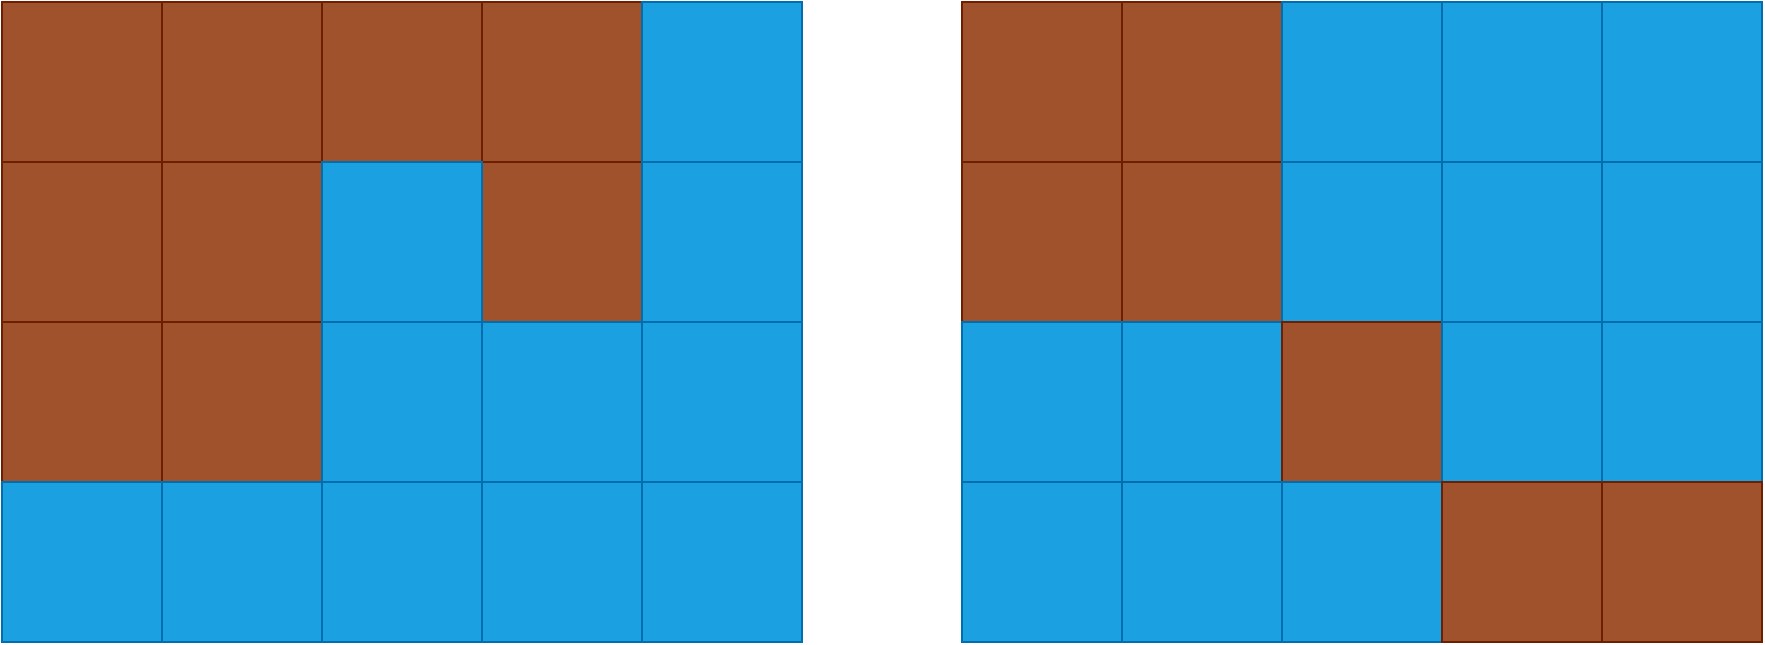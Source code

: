<mxfile version="13.6.5">
    <diagram id="OlhImEBbmGWDKsCZPmtD" name="Page-1">
        <mxGraphModel dx="1197" dy="1190" grid="1" gridSize="10" guides="1" tooltips="1" connect="1" arrows="1" fold="1" page="1" pageScale="1" pageWidth="1654" pageHeight="1169" background="#FFFFFF" math="0" shadow="0">
            <root>
                <mxCell id="0"/>
                <mxCell id="1" parent="0"/>
                <mxCell id="2" value="" style="whiteSpace=wrap;html=1;aspect=fixed;fillColor=#a0522d;strokeColor=#6D1F00;fontColor=#ffffff;" vertex="1" parent="1">
                    <mxGeometry x="160" y="160" width="80" height="80" as="geometry"/>
                </mxCell>
                <mxCell id="3" value="" style="whiteSpace=wrap;html=1;aspect=fixed;fillColor=#a0522d;strokeColor=#6D1F00;fontColor=#ffffff;" vertex="1" parent="1">
                    <mxGeometry x="240" y="160" width="80" height="80" as="geometry"/>
                </mxCell>
                <mxCell id="4" value="" style="whiteSpace=wrap;html=1;aspect=fixed;fillColor=#a0522d;strokeColor=#6D1F00;fontColor=#ffffff;" vertex="1" parent="1">
                    <mxGeometry x="320" y="160" width="80" height="80" as="geometry"/>
                </mxCell>
                <mxCell id="5" value="" style="whiteSpace=wrap;html=1;aspect=fixed;fillColor=#a0522d;strokeColor=#6D1F00;fontColor=#ffffff;" vertex="1" parent="1">
                    <mxGeometry x="400" y="160" width="80" height="80" as="geometry"/>
                </mxCell>
                <mxCell id="6" value="" style="whiteSpace=wrap;html=1;aspect=fixed;fillColor=#a0522d;strokeColor=#6D1F00;fontColor=#ffffff;" vertex="1" parent="1">
                    <mxGeometry x="160" y="240" width="80" height="80" as="geometry"/>
                </mxCell>
                <mxCell id="7" value="" style="whiteSpace=wrap;html=1;aspect=fixed;fillColor=#a0522d;strokeColor=#6D1F00;fontColor=#ffffff;" vertex="1" parent="1">
                    <mxGeometry x="240" y="240" width="80" height="80" as="geometry"/>
                </mxCell>
                <mxCell id="8" value="" style="whiteSpace=wrap;html=1;aspect=fixed;fillColor=#a0522d;strokeColor=#6D1F00;fontColor=#ffffff;" vertex="1" parent="1">
                    <mxGeometry x="160" y="320" width="80" height="80" as="geometry"/>
                </mxCell>
                <mxCell id="9" value="" style="whiteSpace=wrap;html=1;aspect=fixed;fillColor=#a0522d;strokeColor=#6D1F00;fontColor=#ffffff;" vertex="1" parent="1">
                    <mxGeometry x="240" y="320" width="80" height="80" as="geometry"/>
                </mxCell>
                <mxCell id="10" value="" style="whiteSpace=wrap;html=1;aspect=fixed;fillColor=#a0522d;strokeColor=#6D1F00;fontColor=#ffffff;" vertex="1" parent="1">
                    <mxGeometry x="400" y="240" width="80" height="80" as="geometry"/>
                </mxCell>
                <mxCell id="11" value="" style="whiteSpace=wrap;html=1;aspect=fixed;fillColor=#1ba1e2;strokeColor=#006EAF;fontColor=#ffffff;" vertex="1" parent="1">
                    <mxGeometry x="320" y="240" width="80" height="80" as="geometry"/>
                </mxCell>
                <mxCell id="12" value="" style="whiteSpace=wrap;html=1;aspect=fixed;fillColor=#1ba1e2;strokeColor=#006EAF;fontColor=#ffffff;" vertex="1" parent="1">
                    <mxGeometry x="320" y="320" width="80" height="80" as="geometry"/>
                </mxCell>
                <mxCell id="13" value="" style="whiteSpace=wrap;html=1;aspect=fixed;fillColor=#1ba1e2;strokeColor=#006EAF;fontColor=#ffffff;" vertex="1" parent="1">
                    <mxGeometry x="480" y="160" width="80" height="80" as="geometry"/>
                </mxCell>
                <mxCell id="14" value="" style="whiteSpace=wrap;html=1;aspect=fixed;fillColor=#1ba1e2;strokeColor=#006EAF;fontColor=#ffffff;" vertex="1" parent="1">
                    <mxGeometry x="480" y="240" width="80" height="80" as="geometry"/>
                </mxCell>
                <mxCell id="15" value="" style="whiteSpace=wrap;html=1;aspect=fixed;fillColor=#1ba1e2;strokeColor=#006EAF;fontColor=#ffffff;" vertex="1" parent="1">
                    <mxGeometry x="400" y="320" width="80" height="80" as="geometry"/>
                </mxCell>
                <mxCell id="16" value="" style="whiteSpace=wrap;html=1;aspect=fixed;fillColor=#1ba1e2;strokeColor=#006EAF;fontColor=#ffffff;" vertex="1" parent="1">
                    <mxGeometry x="480" y="320" width="80" height="80" as="geometry"/>
                </mxCell>
                <mxCell id="17" value="" style="whiteSpace=wrap;html=1;aspect=fixed;fillColor=#1ba1e2;strokeColor=#006EAF;fontColor=#ffffff;" vertex="1" parent="1">
                    <mxGeometry x="320" y="400" width="80" height="80" as="geometry"/>
                </mxCell>
                <mxCell id="18" value="" style="whiteSpace=wrap;html=1;aspect=fixed;fillColor=#1ba1e2;strokeColor=#006EAF;fontColor=#ffffff;" vertex="1" parent="1">
                    <mxGeometry x="400" y="400" width="80" height="80" as="geometry"/>
                </mxCell>
                <mxCell id="19" value="" style="whiteSpace=wrap;html=1;aspect=fixed;fillColor=#1ba1e2;strokeColor=#006EAF;fontColor=#ffffff;" vertex="1" parent="1">
                    <mxGeometry x="480" y="400" width="80" height="80" as="geometry"/>
                </mxCell>
                <mxCell id="20" value="" style="whiteSpace=wrap;html=1;aspect=fixed;fillColor=#1ba1e2;strokeColor=#006EAF;fontColor=#ffffff;" vertex="1" parent="1">
                    <mxGeometry x="160" y="400" width="80" height="80" as="geometry"/>
                </mxCell>
                <mxCell id="21" value="" style="whiteSpace=wrap;html=1;aspect=fixed;fillColor=#1ba1e2;strokeColor=#006EAF;fontColor=#ffffff;" vertex="1" parent="1">
                    <mxGeometry x="240" y="400" width="80" height="80" as="geometry"/>
                </mxCell>
                <mxCell id="22" value="" style="whiteSpace=wrap;html=1;aspect=fixed;fillColor=#a0522d;strokeColor=#6D1F00;fontColor=#ffffff;" vertex="1" parent="1">
                    <mxGeometry x="640" y="160" width="80" height="80" as="geometry"/>
                </mxCell>
                <mxCell id="23" value="" style="whiteSpace=wrap;html=1;aspect=fixed;fillColor=#a0522d;strokeColor=#6D1F00;fontColor=#ffffff;" vertex="1" parent="1">
                    <mxGeometry x="720" y="160" width="80" height="80" as="geometry"/>
                </mxCell>
                <mxCell id="24" value="" style="whiteSpace=wrap;html=1;aspect=fixed;fillColor=#1ba1e2;strokeColor=#006EAF;fontColor=#ffffff;" vertex="1" parent="1">
                    <mxGeometry x="800" y="160" width="80" height="80" as="geometry"/>
                </mxCell>
                <mxCell id="25" value="" style="whiteSpace=wrap;html=1;aspect=fixed;fillColor=#1ba1e2;strokeColor=#006EAF;fontColor=#ffffff;" vertex="1" parent="1">
                    <mxGeometry x="880" y="160" width="80" height="80" as="geometry"/>
                </mxCell>
                <mxCell id="26" value="" style="whiteSpace=wrap;html=1;aspect=fixed;fillColor=#a0522d;strokeColor=#6D1F00;fontColor=#ffffff;" vertex="1" parent="1">
                    <mxGeometry x="640" y="240" width="80" height="80" as="geometry"/>
                </mxCell>
                <mxCell id="27" value="" style="whiteSpace=wrap;html=1;aspect=fixed;fillColor=#a0522d;strokeColor=#6D1F00;fontColor=#ffffff;" vertex="1" parent="1">
                    <mxGeometry x="720" y="240" width="80" height="80" as="geometry"/>
                </mxCell>
                <mxCell id="28" value="" style="whiteSpace=wrap;html=1;aspect=fixed;fillColor=#1ba1e2;strokeColor=#006EAF;fontColor=#ffffff;" vertex="1" parent="1">
                    <mxGeometry x="640" y="320" width="80" height="80" as="geometry"/>
                </mxCell>
                <mxCell id="29" value="" style="whiteSpace=wrap;html=1;aspect=fixed;fillColor=#1ba1e2;strokeColor=#006EAF;fontColor=#ffffff;" vertex="1" parent="1">
                    <mxGeometry x="720" y="320" width="80" height="80" as="geometry"/>
                </mxCell>
                <mxCell id="30" value="" style="whiteSpace=wrap;html=1;aspect=fixed;fillColor=#1ba1e2;strokeColor=#006EAF;fontColor=#ffffff;" vertex="1" parent="1">
                    <mxGeometry x="880" y="240" width="80" height="80" as="geometry"/>
                </mxCell>
                <mxCell id="31" value="" style="whiteSpace=wrap;html=1;aspect=fixed;fillColor=#1ba1e2;strokeColor=#006EAF;fontColor=#ffffff;" vertex="1" parent="1">
                    <mxGeometry x="800" y="240" width="80" height="80" as="geometry"/>
                </mxCell>
                <mxCell id="32" value="" style="whiteSpace=wrap;html=1;aspect=fixed;fillColor=#a0522d;strokeColor=#6D1F00;fontColor=#ffffff;" vertex="1" parent="1">
                    <mxGeometry x="800" y="320" width="80" height="80" as="geometry"/>
                </mxCell>
                <mxCell id="33" value="" style="whiteSpace=wrap;html=1;aspect=fixed;fillColor=#1ba1e2;strokeColor=#006EAF;fontColor=#ffffff;" vertex="1" parent="1">
                    <mxGeometry x="960" y="160" width="80" height="80" as="geometry"/>
                </mxCell>
                <mxCell id="34" value="" style="whiteSpace=wrap;html=1;aspect=fixed;fillColor=#1ba1e2;strokeColor=#006EAF;fontColor=#ffffff;" vertex="1" parent="1">
                    <mxGeometry x="960" y="240" width="80" height="80" as="geometry"/>
                </mxCell>
                <mxCell id="35" value="" style="whiteSpace=wrap;html=1;aspect=fixed;fillColor=#1ba1e2;strokeColor=#006EAF;fontColor=#ffffff;" vertex="1" parent="1">
                    <mxGeometry x="880" y="320" width="80" height="80" as="geometry"/>
                </mxCell>
                <mxCell id="36" value="" style="whiteSpace=wrap;html=1;aspect=fixed;fillColor=#1ba1e2;strokeColor=#006EAF;fontColor=#ffffff;" vertex="1" parent="1">
                    <mxGeometry x="960" y="320" width="80" height="80" as="geometry"/>
                </mxCell>
                <mxCell id="37" value="" style="whiteSpace=wrap;html=1;aspect=fixed;fillColor=#1ba1e2;strokeColor=#006EAF;fontColor=#ffffff;" vertex="1" parent="1">
                    <mxGeometry x="800" y="400" width="80" height="80" as="geometry"/>
                </mxCell>
                <mxCell id="38" value="" style="whiteSpace=wrap;html=1;aspect=fixed;fillColor=#a0522d;strokeColor=#6D1F00;fontColor=#ffffff;" vertex="1" parent="1">
                    <mxGeometry x="880" y="400" width="80" height="80" as="geometry"/>
                </mxCell>
                <mxCell id="39" value="" style="whiteSpace=wrap;html=1;aspect=fixed;fillColor=#a0522d;strokeColor=#6D1F00;fontColor=#ffffff;" vertex="1" parent="1">
                    <mxGeometry x="960" y="400" width="80" height="80" as="geometry"/>
                </mxCell>
                <mxCell id="40" value="" style="whiteSpace=wrap;html=1;aspect=fixed;fillColor=#1ba1e2;strokeColor=#006EAF;fontColor=#ffffff;" vertex="1" parent="1">
                    <mxGeometry x="640" y="400" width="80" height="80" as="geometry"/>
                </mxCell>
                <mxCell id="41" value="" style="whiteSpace=wrap;html=1;aspect=fixed;fillColor=#1ba1e2;strokeColor=#006EAF;fontColor=#ffffff;" vertex="1" parent="1">
                    <mxGeometry x="720" y="400" width="80" height="80" as="geometry"/>
                </mxCell>
            </root>
        </mxGraphModel>
    </diagram>
</mxfile>